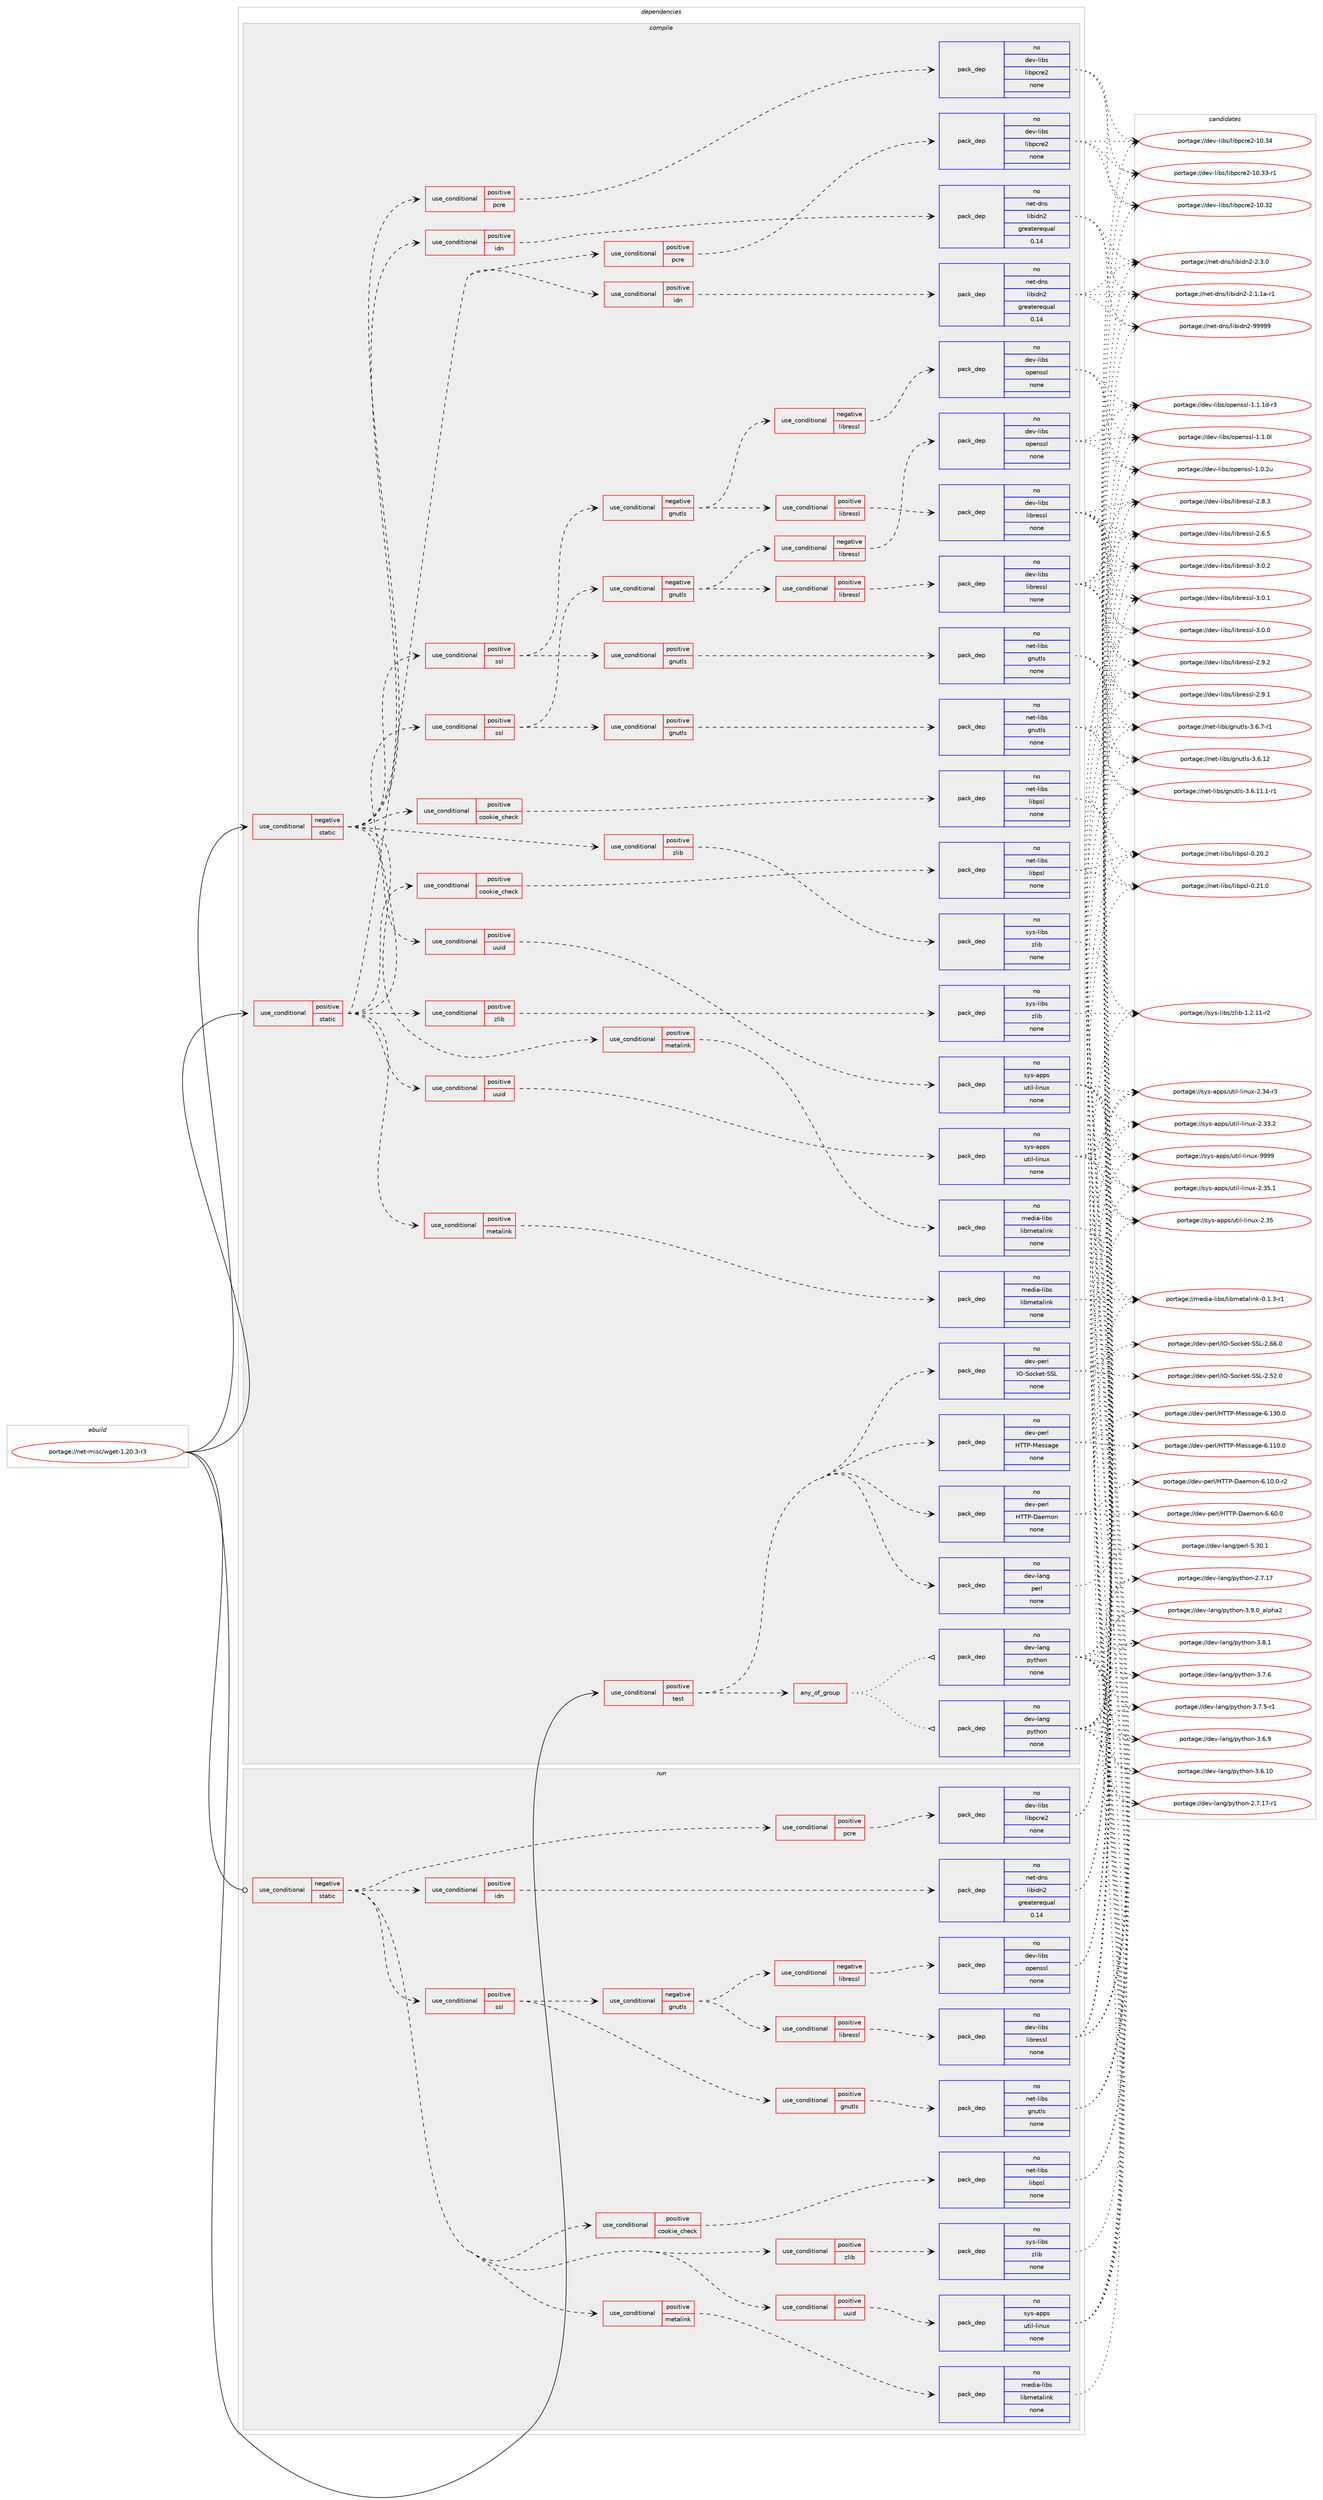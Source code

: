 digraph prolog {

# *************
# Graph options
# *************

newrank=true;
concentrate=true;
compound=true;
graph [rankdir=LR,fontname=Helvetica,fontsize=10,ranksep=1.5];#, ranksep=2.5, nodesep=0.2];
edge  [arrowhead=vee];
node  [fontname=Helvetica,fontsize=10];

# **********
# The ebuild
# **********

subgraph cluster_leftcol {
color=gray;
rank=same;
label=<<i>ebuild</i>>;
id [label="portage://net-misc/wget-1.20.3-r3", color=red, width=4, href="../net-misc/wget-1.20.3-r3.svg"];
}

# ****************
# The dependencies
# ****************

subgraph cluster_midcol {
color=gray;
label=<<i>dependencies</i>>;
subgraph cluster_compile {
fillcolor="#eeeeee";
style=filled;
label=<<i>compile</i>>;
subgraph cond21452 {
dependency107694 [label=<<TABLE BORDER="0" CELLBORDER="1" CELLSPACING="0" CELLPADDING="4"><TR><TD ROWSPAN="3" CELLPADDING="10">use_conditional</TD></TR><TR><TD>negative</TD></TR><TR><TD>static</TD></TR></TABLE>>, shape=none, color=red];
subgraph cond21453 {
dependency107695 [label=<<TABLE BORDER="0" CELLBORDER="1" CELLSPACING="0" CELLPADDING="4"><TR><TD ROWSPAN="3" CELLPADDING="10">use_conditional</TD></TR><TR><TD>positive</TD></TR><TR><TD>cookie_check</TD></TR></TABLE>>, shape=none, color=red];
subgraph pack84364 {
dependency107696 [label=<<TABLE BORDER="0" CELLBORDER="1" CELLSPACING="0" CELLPADDING="4" WIDTH="220"><TR><TD ROWSPAN="6" CELLPADDING="30">pack_dep</TD></TR><TR><TD WIDTH="110">no</TD></TR><TR><TD>net-libs</TD></TR><TR><TD>libpsl</TD></TR><TR><TD>none</TD></TR><TR><TD></TD></TR></TABLE>>, shape=none, color=blue];
}
dependency107695:e -> dependency107696:w [weight=20,style="dashed",arrowhead="vee"];
}
dependency107694:e -> dependency107695:w [weight=20,style="dashed",arrowhead="vee"];
subgraph cond21454 {
dependency107697 [label=<<TABLE BORDER="0" CELLBORDER="1" CELLSPACING="0" CELLPADDING="4"><TR><TD ROWSPAN="3" CELLPADDING="10">use_conditional</TD></TR><TR><TD>positive</TD></TR><TR><TD>idn</TD></TR></TABLE>>, shape=none, color=red];
subgraph pack84365 {
dependency107698 [label=<<TABLE BORDER="0" CELLBORDER="1" CELLSPACING="0" CELLPADDING="4" WIDTH="220"><TR><TD ROWSPAN="6" CELLPADDING="30">pack_dep</TD></TR><TR><TD WIDTH="110">no</TD></TR><TR><TD>net-dns</TD></TR><TR><TD>libidn2</TD></TR><TR><TD>greaterequal</TD></TR><TR><TD>0.14</TD></TR></TABLE>>, shape=none, color=blue];
}
dependency107697:e -> dependency107698:w [weight=20,style="dashed",arrowhead="vee"];
}
dependency107694:e -> dependency107697:w [weight=20,style="dashed",arrowhead="vee"];
subgraph cond21455 {
dependency107699 [label=<<TABLE BORDER="0" CELLBORDER="1" CELLSPACING="0" CELLPADDING="4"><TR><TD ROWSPAN="3" CELLPADDING="10">use_conditional</TD></TR><TR><TD>positive</TD></TR><TR><TD>metalink</TD></TR></TABLE>>, shape=none, color=red];
subgraph pack84366 {
dependency107700 [label=<<TABLE BORDER="0" CELLBORDER="1" CELLSPACING="0" CELLPADDING="4" WIDTH="220"><TR><TD ROWSPAN="6" CELLPADDING="30">pack_dep</TD></TR><TR><TD WIDTH="110">no</TD></TR><TR><TD>media-libs</TD></TR><TR><TD>libmetalink</TD></TR><TR><TD>none</TD></TR><TR><TD></TD></TR></TABLE>>, shape=none, color=blue];
}
dependency107699:e -> dependency107700:w [weight=20,style="dashed",arrowhead="vee"];
}
dependency107694:e -> dependency107699:w [weight=20,style="dashed",arrowhead="vee"];
subgraph cond21456 {
dependency107701 [label=<<TABLE BORDER="0" CELLBORDER="1" CELLSPACING="0" CELLPADDING="4"><TR><TD ROWSPAN="3" CELLPADDING="10">use_conditional</TD></TR><TR><TD>positive</TD></TR><TR><TD>pcre</TD></TR></TABLE>>, shape=none, color=red];
subgraph pack84367 {
dependency107702 [label=<<TABLE BORDER="0" CELLBORDER="1" CELLSPACING="0" CELLPADDING="4" WIDTH="220"><TR><TD ROWSPAN="6" CELLPADDING="30">pack_dep</TD></TR><TR><TD WIDTH="110">no</TD></TR><TR><TD>dev-libs</TD></TR><TR><TD>libpcre2</TD></TR><TR><TD>none</TD></TR><TR><TD></TD></TR></TABLE>>, shape=none, color=blue];
}
dependency107701:e -> dependency107702:w [weight=20,style="dashed",arrowhead="vee"];
}
dependency107694:e -> dependency107701:w [weight=20,style="dashed",arrowhead="vee"];
subgraph cond21457 {
dependency107703 [label=<<TABLE BORDER="0" CELLBORDER="1" CELLSPACING="0" CELLPADDING="4"><TR><TD ROWSPAN="3" CELLPADDING="10">use_conditional</TD></TR><TR><TD>positive</TD></TR><TR><TD>ssl</TD></TR></TABLE>>, shape=none, color=red];
subgraph cond21458 {
dependency107704 [label=<<TABLE BORDER="0" CELLBORDER="1" CELLSPACING="0" CELLPADDING="4"><TR><TD ROWSPAN="3" CELLPADDING="10">use_conditional</TD></TR><TR><TD>positive</TD></TR><TR><TD>gnutls</TD></TR></TABLE>>, shape=none, color=red];
subgraph pack84368 {
dependency107705 [label=<<TABLE BORDER="0" CELLBORDER="1" CELLSPACING="0" CELLPADDING="4" WIDTH="220"><TR><TD ROWSPAN="6" CELLPADDING="30">pack_dep</TD></TR><TR><TD WIDTH="110">no</TD></TR><TR><TD>net-libs</TD></TR><TR><TD>gnutls</TD></TR><TR><TD>none</TD></TR><TR><TD></TD></TR></TABLE>>, shape=none, color=blue];
}
dependency107704:e -> dependency107705:w [weight=20,style="dashed",arrowhead="vee"];
}
dependency107703:e -> dependency107704:w [weight=20,style="dashed",arrowhead="vee"];
subgraph cond21459 {
dependency107706 [label=<<TABLE BORDER="0" CELLBORDER="1" CELLSPACING="0" CELLPADDING="4"><TR><TD ROWSPAN="3" CELLPADDING="10">use_conditional</TD></TR><TR><TD>negative</TD></TR><TR><TD>gnutls</TD></TR></TABLE>>, shape=none, color=red];
subgraph cond21460 {
dependency107707 [label=<<TABLE BORDER="0" CELLBORDER="1" CELLSPACING="0" CELLPADDING="4"><TR><TD ROWSPAN="3" CELLPADDING="10">use_conditional</TD></TR><TR><TD>negative</TD></TR><TR><TD>libressl</TD></TR></TABLE>>, shape=none, color=red];
subgraph pack84369 {
dependency107708 [label=<<TABLE BORDER="0" CELLBORDER="1" CELLSPACING="0" CELLPADDING="4" WIDTH="220"><TR><TD ROWSPAN="6" CELLPADDING="30">pack_dep</TD></TR><TR><TD WIDTH="110">no</TD></TR><TR><TD>dev-libs</TD></TR><TR><TD>openssl</TD></TR><TR><TD>none</TD></TR><TR><TD></TD></TR></TABLE>>, shape=none, color=blue];
}
dependency107707:e -> dependency107708:w [weight=20,style="dashed",arrowhead="vee"];
}
dependency107706:e -> dependency107707:w [weight=20,style="dashed",arrowhead="vee"];
subgraph cond21461 {
dependency107709 [label=<<TABLE BORDER="0" CELLBORDER="1" CELLSPACING="0" CELLPADDING="4"><TR><TD ROWSPAN="3" CELLPADDING="10">use_conditional</TD></TR><TR><TD>positive</TD></TR><TR><TD>libressl</TD></TR></TABLE>>, shape=none, color=red];
subgraph pack84370 {
dependency107710 [label=<<TABLE BORDER="0" CELLBORDER="1" CELLSPACING="0" CELLPADDING="4" WIDTH="220"><TR><TD ROWSPAN="6" CELLPADDING="30">pack_dep</TD></TR><TR><TD WIDTH="110">no</TD></TR><TR><TD>dev-libs</TD></TR><TR><TD>libressl</TD></TR><TR><TD>none</TD></TR><TR><TD></TD></TR></TABLE>>, shape=none, color=blue];
}
dependency107709:e -> dependency107710:w [weight=20,style="dashed",arrowhead="vee"];
}
dependency107706:e -> dependency107709:w [weight=20,style="dashed",arrowhead="vee"];
}
dependency107703:e -> dependency107706:w [weight=20,style="dashed",arrowhead="vee"];
}
dependency107694:e -> dependency107703:w [weight=20,style="dashed",arrowhead="vee"];
subgraph cond21462 {
dependency107711 [label=<<TABLE BORDER="0" CELLBORDER="1" CELLSPACING="0" CELLPADDING="4"><TR><TD ROWSPAN="3" CELLPADDING="10">use_conditional</TD></TR><TR><TD>positive</TD></TR><TR><TD>uuid</TD></TR></TABLE>>, shape=none, color=red];
subgraph pack84371 {
dependency107712 [label=<<TABLE BORDER="0" CELLBORDER="1" CELLSPACING="0" CELLPADDING="4" WIDTH="220"><TR><TD ROWSPAN="6" CELLPADDING="30">pack_dep</TD></TR><TR><TD WIDTH="110">no</TD></TR><TR><TD>sys-apps</TD></TR><TR><TD>util-linux</TD></TR><TR><TD>none</TD></TR><TR><TD></TD></TR></TABLE>>, shape=none, color=blue];
}
dependency107711:e -> dependency107712:w [weight=20,style="dashed",arrowhead="vee"];
}
dependency107694:e -> dependency107711:w [weight=20,style="dashed",arrowhead="vee"];
subgraph cond21463 {
dependency107713 [label=<<TABLE BORDER="0" CELLBORDER="1" CELLSPACING="0" CELLPADDING="4"><TR><TD ROWSPAN="3" CELLPADDING="10">use_conditional</TD></TR><TR><TD>positive</TD></TR><TR><TD>zlib</TD></TR></TABLE>>, shape=none, color=red];
subgraph pack84372 {
dependency107714 [label=<<TABLE BORDER="0" CELLBORDER="1" CELLSPACING="0" CELLPADDING="4" WIDTH="220"><TR><TD ROWSPAN="6" CELLPADDING="30">pack_dep</TD></TR><TR><TD WIDTH="110">no</TD></TR><TR><TD>sys-libs</TD></TR><TR><TD>zlib</TD></TR><TR><TD>none</TD></TR><TR><TD></TD></TR></TABLE>>, shape=none, color=blue];
}
dependency107713:e -> dependency107714:w [weight=20,style="dashed",arrowhead="vee"];
}
dependency107694:e -> dependency107713:w [weight=20,style="dashed",arrowhead="vee"];
}
id:e -> dependency107694:w [weight=20,style="solid",arrowhead="vee"];
subgraph cond21464 {
dependency107715 [label=<<TABLE BORDER="0" CELLBORDER="1" CELLSPACING="0" CELLPADDING="4"><TR><TD ROWSPAN="3" CELLPADDING="10">use_conditional</TD></TR><TR><TD>positive</TD></TR><TR><TD>static</TD></TR></TABLE>>, shape=none, color=red];
subgraph cond21465 {
dependency107716 [label=<<TABLE BORDER="0" CELLBORDER="1" CELLSPACING="0" CELLPADDING="4"><TR><TD ROWSPAN="3" CELLPADDING="10">use_conditional</TD></TR><TR><TD>positive</TD></TR><TR><TD>cookie_check</TD></TR></TABLE>>, shape=none, color=red];
subgraph pack84373 {
dependency107717 [label=<<TABLE BORDER="0" CELLBORDER="1" CELLSPACING="0" CELLPADDING="4" WIDTH="220"><TR><TD ROWSPAN="6" CELLPADDING="30">pack_dep</TD></TR><TR><TD WIDTH="110">no</TD></TR><TR><TD>net-libs</TD></TR><TR><TD>libpsl</TD></TR><TR><TD>none</TD></TR><TR><TD></TD></TR></TABLE>>, shape=none, color=blue];
}
dependency107716:e -> dependency107717:w [weight=20,style="dashed",arrowhead="vee"];
}
dependency107715:e -> dependency107716:w [weight=20,style="dashed",arrowhead="vee"];
subgraph cond21466 {
dependency107718 [label=<<TABLE BORDER="0" CELLBORDER="1" CELLSPACING="0" CELLPADDING="4"><TR><TD ROWSPAN="3" CELLPADDING="10">use_conditional</TD></TR><TR><TD>positive</TD></TR><TR><TD>idn</TD></TR></TABLE>>, shape=none, color=red];
subgraph pack84374 {
dependency107719 [label=<<TABLE BORDER="0" CELLBORDER="1" CELLSPACING="0" CELLPADDING="4" WIDTH="220"><TR><TD ROWSPAN="6" CELLPADDING="30">pack_dep</TD></TR><TR><TD WIDTH="110">no</TD></TR><TR><TD>net-dns</TD></TR><TR><TD>libidn2</TD></TR><TR><TD>greaterequal</TD></TR><TR><TD>0.14</TD></TR></TABLE>>, shape=none, color=blue];
}
dependency107718:e -> dependency107719:w [weight=20,style="dashed",arrowhead="vee"];
}
dependency107715:e -> dependency107718:w [weight=20,style="dashed",arrowhead="vee"];
subgraph cond21467 {
dependency107720 [label=<<TABLE BORDER="0" CELLBORDER="1" CELLSPACING="0" CELLPADDING="4"><TR><TD ROWSPAN="3" CELLPADDING="10">use_conditional</TD></TR><TR><TD>positive</TD></TR><TR><TD>metalink</TD></TR></TABLE>>, shape=none, color=red];
subgraph pack84375 {
dependency107721 [label=<<TABLE BORDER="0" CELLBORDER="1" CELLSPACING="0" CELLPADDING="4" WIDTH="220"><TR><TD ROWSPAN="6" CELLPADDING="30">pack_dep</TD></TR><TR><TD WIDTH="110">no</TD></TR><TR><TD>media-libs</TD></TR><TR><TD>libmetalink</TD></TR><TR><TD>none</TD></TR><TR><TD></TD></TR></TABLE>>, shape=none, color=blue];
}
dependency107720:e -> dependency107721:w [weight=20,style="dashed",arrowhead="vee"];
}
dependency107715:e -> dependency107720:w [weight=20,style="dashed",arrowhead="vee"];
subgraph cond21468 {
dependency107722 [label=<<TABLE BORDER="0" CELLBORDER="1" CELLSPACING="0" CELLPADDING="4"><TR><TD ROWSPAN="3" CELLPADDING="10">use_conditional</TD></TR><TR><TD>positive</TD></TR><TR><TD>pcre</TD></TR></TABLE>>, shape=none, color=red];
subgraph pack84376 {
dependency107723 [label=<<TABLE BORDER="0" CELLBORDER="1" CELLSPACING="0" CELLPADDING="4" WIDTH="220"><TR><TD ROWSPAN="6" CELLPADDING="30">pack_dep</TD></TR><TR><TD WIDTH="110">no</TD></TR><TR><TD>dev-libs</TD></TR><TR><TD>libpcre2</TD></TR><TR><TD>none</TD></TR><TR><TD></TD></TR></TABLE>>, shape=none, color=blue];
}
dependency107722:e -> dependency107723:w [weight=20,style="dashed",arrowhead="vee"];
}
dependency107715:e -> dependency107722:w [weight=20,style="dashed",arrowhead="vee"];
subgraph cond21469 {
dependency107724 [label=<<TABLE BORDER="0" CELLBORDER="1" CELLSPACING="0" CELLPADDING="4"><TR><TD ROWSPAN="3" CELLPADDING="10">use_conditional</TD></TR><TR><TD>positive</TD></TR><TR><TD>ssl</TD></TR></TABLE>>, shape=none, color=red];
subgraph cond21470 {
dependency107725 [label=<<TABLE BORDER="0" CELLBORDER="1" CELLSPACING="0" CELLPADDING="4"><TR><TD ROWSPAN="3" CELLPADDING="10">use_conditional</TD></TR><TR><TD>positive</TD></TR><TR><TD>gnutls</TD></TR></TABLE>>, shape=none, color=red];
subgraph pack84377 {
dependency107726 [label=<<TABLE BORDER="0" CELLBORDER="1" CELLSPACING="0" CELLPADDING="4" WIDTH="220"><TR><TD ROWSPAN="6" CELLPADDING="30">pack_dep</TD></TR><TR><TD WIDTH="110">no</TD></TR><TR><TD>net-libs</TD></TR><TR><TD>gnutls</TD></TR><TR><TD>none</TD></TR><TR><TD></TD></TR></TABLE>>, shape=none, color=blue];
}
dependency107725:e -> dependency107726:w [weight=20,style="dashed",arrowhead="vee"];
}
dependency107724:e -> dependency107725:w [weight=20,style="dashed",arrowhead="vee"];
subgraph cond21471 {
dependency107727 [label=<<TABLE BORDER="0" CELLBORDER="1" CELLSPACING="0" CELLPADDING="4"><TR><TD ROWSPAN="3" CELLPADDING="10">use_conditional</TD></TR><TR><TD>negative</TD></TR><TR><TD>gnutls</TD></TR></TABLE>>, shape=none, color=red];
subgraph cond21472 {
dependency107728 [label=<<TABLE BORDER="0" CELLBORDER="1" CELLSPACING="0" CELLPADDING="4"><TR><TD ROWSPAN="3" CELLPADDING="10">use_conditional</TD></TR><TR><TD>negative</TD></TR><TR><TD>libressl</TD></TR></TABLE>>, shape=none, color=red];
subgraph pack84378 {
dependency107729 [label=<<TABLE BORDER="0" CELLBORDER="1" CELLSPACING="0" CELLPADDING="4" WIDTH="220"><TR><TD ROWSPAN="6" CELLPADDING="30">pack_dep</TD></TR><TR><TD WIDTH="110">no</TD></TR><TR><TD>dev-libs</TD></TR><TR><TD>openssl</TD></TR><TR><TD>none</TD></TR><TR><TD></TD></TR></TABLE>>, shape=none, color=blue];
}
dependency107728:e -> dependency107729:w [weight=20,style="dashed",arrowhead="vee"];
}
dependency107727:e -> dependency107728:w [weight=20,style="dashed",arrowhead="vee"];
subgraph cond21473 {
dependency107730 [label=<<TABLE BORDER="0" CELLBORDER="1" CELLSPACING="0" CELLPADDING="4"><TR><TD ROWSPAN="3" CELLPADDING="10">use_conditional</TD></TR><TR><TD>positive</TD></TR><TR><TD>libressl</TD></TR></TABLE>>, shape=none, color=red];
subgraph pack84379 {
dependency107731 [label=<<TABLE BORDER="0" CELLBORDER="1" CELLSPACING="0" CELLPADDING="4" WIDTH="220"><TR><TD ROWSPAN="6" CELLPADDING="30">pack_dep</TD></TR><TR><TD WIDTH="110">no</TD></TR><TR><TD>dev-libs</TD></TR><TR><TD>libressl</TD></TR><TR><TD>none</TD></TR><TR><TD></TD></TR></TABLE>>, shape=none, color=blue];
}
dependency107730:e -> dependency107731:w [weight=20,style="dashed",arrowhead="vee"];
}
dependency107727:e -> dependency107730:w [weight=20,style="dashed",arrowhead="vee"];
}
dependency107724:e -> dependency107727:w [weight=20,style="dashed",arrowhead="vee"];
}
dependency107715:e -> dependency107724:w [weight=20,style="dashed",arrowhead="vee"];
subgraph cond21474 {
dependency107732 [label=<<TABLE BORDER="0" CELLBORDER="1" CELLSPACING="0" CELLPADDING="4"><TR><TD ROWSPAN="3" CELLPADDING="10">use_conditional</TD></TR><TR><TD>positive</TD></TR><TR><TD>uuid</TD></TR></TABLE>>, shape=none, color=red];
subgraph pack84380 {
dependency107733 [label=<<TABLE BORDER="0" CELLBORDER="1" CELLSPACING="0" CELLPADDING="4" WIDTH="220"><TR><TD ROWSPAN="6" CELLPADDING="30">pack_dep</TD></TR><TR><TD WIDTH="110">no</TD></TR><TR><TD>sys-apps</TD></TR><TR><TD>util-linux</TD></TR><TR><TD>none</TD></TR><TR><TD></TD></TR></TABLE>>, shape=none, color=blue];
}
dependency107732:e -> dependency107733:w [weight=20,style="dashed",arrowhead="vee"];
}
dependency107715:e -> dependency107732:w [weight=20,style="dashed",arrowhead="vee"];
subgraph cond21475 {
dependency107734 [label=<<TABLE BORDER="0" CELLBORDER="1" CELLSPACING="0" CELLPADDING="4"><TR><TD ROWSPAN="3" CELLPADDING="10">use_conditional</TD></TR><TR><TD>positive</TD></TR><TR><TD>zlib</TD></TR></TABLE>>, shape=none, color=red];
subgraph pack84381 {
dependency107735 [label=<<TABLE BORDER="0" CELLBORDER="1" CELLSPACING="0" CELLPADDING="4" WIDTH="220"><TR><TD ROWSPAN="6" CELLPADDING="30">pack_dep</TD></TR><TR><TD WIDTH="110">no</TD></TR><TR><TD>sys-libs</TD></TR><TR><TD>zlib</TD></TR><TR><TD>none</TD></TR><TR><TD></TD></TR></TABLE>>, shape=none, color=blue];
}
dependency107734:e -> dependency107735:w [weight=20,style="dashed",arrowhead="vee"];
}
dependency107715:e -> dependency107734:w [weight=20,style="dashed",arrowhead="vee"];
}
id:e -> dependency107715:w [weight=20,style="solid",arrowhead="vee"];
subgraph cond21476 {
dependency107736 [label=<<TABLE BORDER="0" CELLBORDER="1" CELLSPACING="0" CELLPADDING="4"><TR><TD ROWSPAN="3" CELLPADDING="10">use_conditional</TD></TR><TR><TD>positive</TD></TR><TR><TD>test</TD></TR></TABLE>>, shape=none, color=red];
subgraph any1790 {
dependency107737 [label=<<TABLE BORDER="0" CELLBORDER="1" CELLSPACING="0" CELLPADDING="4"><TR><TD CELLPADDING="10">any_of_group</TD></TR></TABLE>>, shape=none, color=red];subgraph pack84382 {
dependency107738 [label=<<TABLE BORDER="0" CELLBORDER="1" CELLSPACING="0" CELLPADDING="4" WIDTH="220"><TR><TD ROWSPAN="6" CELLPADDING="30">pack_dep</TD></TR><TR><TD WIDTH="110">no</TD></TR><TR><TD>dev-lang</TD></TR><TR><TD>python</TD></TR><TR><TD>none</TD></TR><TR><TD></TD></TR></TABLE>>, shape=none, color=blue];
}
dependency107737:e -> dependency107738:w [weight=20,style="dotted",arrowhead="oinv"];
subgraph pack84383 {
dependency107739 [label=<<TABLE BORDER="0" CELLBORDER="1" CELLSPACING="0" CELLPADDING="4" WIDTH="220"><TR><TD ROWSPAN="6" CELLPADDING="30">pack_dep</TD></TR><TR><TD WIDTH="110">no</TD></TR><TR><TD>dev-lang</TD></TR><TR><TD>python</TD></TR><TR><TD>none</TD></TR><TR><TD></TD></TR></TABLE>>, shape=none, color=blue];
}
dependency107737:e -> dependency107739:w [weight=20,style="dotted",arrowhead="oinv"];
}
dependency107736:e -> dependency107737:w [weight=20,style="dashed",arrowhead="vee"];
subgraph pack84384 {
dependency107740 [label=<<TABLE BORDER="0" CELLBORDER="1" CELLSPACING="0" CELLPADDING="4" WIDTH="220"><TR><TD ROWSPAN="6" CELLPADDING="30">pack_dep</TD></TR><TR><TD WIDTH="110">no</TD></TR><TR><TD>dev-lang</TD></TR><TR><TD>perl</TD></TR><TR><TD>none</TD></TR><TR><TD></TD></TR></TABLE>>, shape=none, color=blue];
}
dependency107736:e -> dependency107740:w [weight=20,style="dashed",arrowhead="vee"];
subgraph pack84385 {
dependency107741 [label=<<TABLE BORDER="0" CELLBORDER="1" CELLSPACING="0" CELLPADDING="4" WIDTH="220"><TR><TD ROWSPAN="6" CELLPADDING="30">pack_dep</TD></TR><TR><TD WIDTH="110">no</TD></TR><TR><TD>dev-perl</TD></TR><TR><TD>HTTP-Daemon</TD></TR><TR><TD>none</TD></TR><TR><TD></TD></TR></TABLE>>, shape=none, color=blue];
}
dependency107736:e -> dependency107741:w [weight=20,style="dashed",arrowhead="vee"];
subgraph pack84386 {
dependency107742 [label=<<TABLE BORDER="0" CELLBORDER="1" CELLSPACING="0" CELLPADDING="4" WIDTH="220"><TR><TD ROWSPAN="6" CELLPADDING="30">pack_dep</TD></TR><TR><TD WIDTH="110">no</TD></TR><TR><TD>dev-perl</TD></TR><TR><TD>HTTP-Message</TD></TR><TR><TD>none</TD></TR><TR><TD></TD></TR></TABLE>>, shape=none, color=blue];
}
dependency107736:e -> dependency107742:w [weight=20,style="dashed",arrowhead="vee"];
subgraph pack84387 {
dependency107743 [label=<<TABLE BORDER="0" CELLBORDER="1" CELLSPACING="0" CELLPADDING="4" WIDTH="220"><TR><TD ROWSPAN="6" CELLPADDING="30">pack_dep</TD></TR><TR><TD WIDTH="110">no</TD></TR><TR><TD>dev-perl</TD></TR><TR><TD>IO-Socket-SSL</TD></TR><TR><TD>none</TD></TR><TR><TD></TD></TR></TABLE>>, shape=none, color=blue];
}
dependency107736:e -> dependency107743:w [weight=20,style="dashed",arrowhead="vee"];
}
id:e -> dependency107736:w [weight=20,style="solid",arrowhead="vee"];
}
subgraph cluster_compileandrun {
fillcolor="#eeeeee";
style=filled;
label=<<i>compile and run</i>>;
}
subgraph cluster_run {
fillcolor="#eeeeee";
style=filled;
label=<<i>run</i>>;
subgraph cond21477 {
dependency107744 [label=<<TABLE BORDER="0" CELLBORDER="1" CELLSPACING="0" CELLPADDING="4"><TR><TD ROWSPAN="3" CELLPADDING="10">use_conditional</TD></TR><TR><TD>negative</TD></TR><TR><TD>static</TD></TR></TABLE>>, shape=none, color=red];
subgraph cond21478 {
dependency107745 [label=<<TABLE BORDER="0" CELLBORDER="1" CELLSPACING="0" CELLPADDING="4"><TR><TD ROWSPAN="3" CELLPADDING="10">use_conditional</TD></TR><TR><TD>positive</TD></TR><TR><TD>cookie_check</TD></TR></TABLE>>, shape=none, color=red];
subgraph pack84388 {
dependency107746 [label=<<TABLE BORDER="0" CELLBORDER="1" CELLSPACING="0" CELLPADDING="4" WIDTH="220"><TR><TD ROWSPAN="6" CELLPADDING="30">pack_dep</TD></TR><TR><TD WIDTH="110">no</TD></TR><TR><TD>net-libs</TD></TR><TR><TD>libpsl</TD></TR><TR><TD>none</TD></TR><TR><TD></TD></TR></TABLE>>, shape=none, color=blue];
}
dependency107745:e -> dependency107746:w [weight=20,style="dashed",arrowhead="vee"];
}
dependency107744:e -> dependency107745:w [weight=20,style="dashed",arrowhead="vee"];
subgraph cond21479 {
dependency107747 [label=<<TABLE BORDER="0" CELLBORDER="1" CELLSPACING="0" CELLPADDING="4"><TR><TD ROWSPAN="3" CELLPADDING="10">use_conditional</TD></TR><TR><TD>positive</TD></TR><TR><TD>idn</TD></TR></TABLE>>, shape=none, color=red];
subgraph pack84389 {
dependency107748 [label=<<TABLE BORDER="0" CELLBORDER="1" CELLSPACING="0" CELLPADDING="4" WIDTH="220"><TR><TD ROWSPAN="6" CELLPADDING="30">pack_dep</TD></TR><TR><TD WIDTH="110">no</TD></TR><TR><TD>net-dns</TD></TR><TR><TD>libidn2</TD></TR><TR><TD>greaterequal</TD></TR><TR><TD>0.14</TD></TR></TABLE>>, shape=none, color=blue];
}
dependency107747:e -> dependency107748:w [weight=20,style="dashed",arrowhead="vee"];
}
dependency107744:e -> dependency107747:w [weight=20,style="dashed",arrowhead="vee"];
subgraph cond21480 {
dependency107749 [label=<<TABLE BORDER="0" CELLBORDER="1" CELLSPACING="0" CELLPADDING="4"><TR><TD ROWSPAN="3" CELLPADDING="10">use_conditional</TD></TR><TR><TD>positive</TD></TR><TR><TD>metalink</TD></TR></TABLE>>, shape=none, color=red];
subgraph pack84390 {
dependency107750 [label=<<TABLE BORDER="0" CELLBORDER="1" CELLSPACING="0" CELLPADDING="4" WIDTH="220"><TR><TD ROWSPAN="6" CELLPADDING="30">pack_dep</TD></TR><TR><TD WIDTH="110">no</TD></TR><TR><TD>media-libs</TD></TR><TR><TD>libmetalink</TD></TR><TR><TD>none</TD></TR><TR><TD></TD></TR></TABLE>>, shape=none, color=blue];
}
dependency107749:e -> dependency107750:w [weight=20,style="dashed",arrowhead="vee"];
}
dependency107744:e -> dependency107749:w [weight=20,style="dashed",arrowhead="vee"];
subgraph cond21481 {
dependency107751 [label=<<TABLE BORDER="0" CELLBORDER="1" CELLSPACING="0" CELLPADDING="4"><TR><TD ROWSPAN="3" CELLPADDING="10">use_conditional</TD></TR><TR><TD>positive</TD></TR><TR><TD>pcre</TD></TR></TABLE>>, shape=none, color=red];
subgraph pack84391 {
dependency107752 [label=<<TABLE BORDER="0" CELLBORDER="1" CELLSPACING="0" CELLPADDING="4" WIDTH="220"><TR><TD ROWSPAN="6" CELLPADDING="30">pack_dep</TD></TR><TR><TD WIDTH="110">no</TD></TR><TR><TD>dev-libs</TD></TR><TR><TD>libpcre2</TD></TR><TR><TD>none</TD></TR><TR><TD></TD></TR></TABLE>>, shape=none, color=blue];
}
dependency107751:e -> dependency107752:w [weight=20,style="dashed",arrowhead="vee"];
}
dependency107744:e -> dependency107751:w [weight=20,style="dashed",arrowhead="vee"];
subgraph cond21482 {
dependency107753 [label=<<TABLE BORDER="0" CELLBORDER="1" CELLSPACING="0" CELLPADDING="4"><TR><TD ROWSPAN="3" CELLPADDING="10">use_conditional</TD></TR><TR><TD>positive</TD></TR><TR><TD>ssl</TD></TR></TABLE>>, shape=none, color=red];
subgraph cond21483 {
dependency107754 [label=<<TABLE BORDER="0" CELLBORDER="1" CELLSPACING="0" CELLPADDING="4"><TR><TD ROWSPAN="3" CELLPADDING="10">use_conditional</TD></TR><TR><TD>positive</TD></TR><TR><TD>gnutls</TD></TR></TABLE>>, shape=none, color=red];
subgraph pack84392 {
dependency107755 [label=<<TABLE BORDER="0" CELLBORDER="1" CELLSPACING="0" CELLPADDING="4" WIDTH="220"><TR><TD ROWSPAN="6" CELLPADDING="30">pack_dep</TD></TR><TR><TD WIDTH="110">no</TD></TR><TR><TD>net-libs</TD></TR><TR><TD>gnutls</TD></TR><TR><TD>none</TD></TR><TR><TD></TD></TR></TABLE>>, shape=none, color=blue];
}
dependency107754:e -> dependency107755:w [weight=20,style="dashed",arrowhead="vee"];
}
dependency107753:e -> dependency107754:w [weight=20,style="dashed",arrowhead="vee"];
subgraph cond21484 {
dependency107756 [label=<<TABLE BORDER="0" CELLBORDER="1" CELLSPACING="0" CELLPADDING="4"><TR><TD ROWSPAN="3" CELLPADDING="10">use_conditional</TD></TR><TR><TD>negative</TD></TR><TR><TD>gnutls</TD></TR></TABLE>>, shape=none, color=red];
subgraph cond21485 {
dependency107757 [label=<<TABLE BORDER="0" CELLBORDER="1" CELLSPACING="0" CELLPADDING="4"><TR><TD ROWSPAN="3" CELLPADDING="10">use_conditional</TD></TR><TR><TD>negative</TD></TR><TR><TD>libressl</TD></TR></TABLE>>, shape=none, color=red];
subgraph pack84393 {
dependency107758 [label=<<TABLE BORDER="0" CELLBORDER="1" CELLSPACING="0" CELLPADDING="4" WIDTH="220"><TR><TD ROWSPAN="6" CELLPADDING="30">pack_dep</TD></TR><TR><TD WIDTH="110">no</TD></TR><TR><TD>dev-libs</TD></TR><TR><TD>openssl</TD></TR><TR><TD>none</TD></TR><TR><TD></TD></TR></TABLE>>, shape=none, color=blue];
}
dependency107757:e -> dependency107758:w [weight=20,style="dashed",arrowhead="vee"];
}
dependency107756:e -> dependency107757:w [weight=20,style="dashed",arrowhead="vee"];
subgraph cond21486 {
dependency107759 [label=<<TABLE BORDER="0" CELLBORDER="1" CELLSPACING="0" CELLPADDING="4"><TR><TD ROWSPAN="3" CELLPADDING="10">use_conditional</TD></TR><TR><TD>positive</TD></TR><TR><TD>libressl</TD></TR></TABLE>>, shape=none, color=red];
subgraph pack84394 {
dependency107760 [label=<<TABLE BORDER="0" CELLBORDER="1" CELLSPACING="0" CELLPADDING="4" WIDTH="220"><TR><TD ROWSPAN="6" CELLPADDING="30">pack_dep</TD></TR><TR><TD WIDTH="110">no</TD></TR><TR><TD>dev-libs</TD></TR><TR><TD>libressl</TD></TR><TR><TD>none</TD></TR><TR><TD></TD></TR></TABLE>>, shape=none, color=blue];
}
dependency107759:e -> dependency107760:w [weight=20,style="dashed",arrowhead="vee"];
}
dependency107756:e -> dependency107759:w [weight=20,style="dashed",arrowhead="vee"];
}
dependency107753:e -> dependency107756:w [weight=20,style="dashed",arrowhead="vee"];
}
dependency107744:e -> dependency107753:w [weight=20,style="dashed",arrowhead="vee"];
subgraph cond21487 {
dependency107761 [label=<<TABLE BORDER="0" CELLBORDER="1" CELLSPACING="0" CELLPADDING="4"><TR><TD ROWSPAN="3" CELLPADDING="10">use_conditional</TD></TR><TR><TD>positive</TD></TR><TR><TD>uuid</TD></TR></TABLE>>, shape=none, color=red];
subgraph pack84395 {
dependency107762 [label=<<TABLE BORDER="0" CELLBORDER="1" CELLSPACING="0" CELLPADDING="4" WIDTH="220"><TR><TD ROWSPAN="6" CELLPADDING="30">pack_dep</TD></TR><TR><TD WIDTH="110">no</TD></TR><TR><TD>sys-apps</TD></TR><TR><TD>util-linux</TD></TR><TR><TD>none</TD></TR><TR><TD></TD></TR></TABLE>>, shape=none, color=blue];
}
dependency107761:e -> dependency107762:w [weight=20,style="dashed",arrowhead="vee"];
}
dependency107744:e -> dependency107761:w [weight=20,style="dashed",arrowhead="vee"];
subgraph cond21488 {
dependency107763 [label=<<TABLE BORDER="0" CELLBORDER="1" CELLSPACING="0" CELLPADDING="4"><TR><TD ROWSPAN="3" CELLPADDING="10">use_conditional</TD></TR><TR><TD>positive</TD></TR><TR><TD>zlib</TD></TR></TABLE>>, shape=none, color=red];
subgraph pack84396 {
dependency107764 [label=<<TABLE BORDER="0" CELLBORDER="1" CELLSPACING="0" CELLPADDING="4" WIDTH="220"><TR><TD ROWSPAN="6" CELLPADDING="30">pack_dep</TD></TR><TR><TD WIDTH="110">no</TD></TR><TR><TD>sys-libs</TD></TR><TR><TD>zlib</TD></TR><TR><TD>none</TD></TR><TR><TD></TD></TR></TABLE>>, shape=none, color=blue];
}
dependency107763:e -> dependency107764:w [weight=20,style="dashed",arrowhead="vee"];
}
dependency107744:e -> dependency107763:w [weight=20,style="dashed",arrowhead="vee"];
}
id:e -> dependency107744:w [weight=20,style="solid",arrowhead="odot"];
}
}

# **************
# The candidates
# **************

subgraph cluster_choices {
rank=same;
color=gray;
label=<<i>candidates</i>>;

subgraph choice84364 {
color=black;
nodesep=1;
choice1101011164510810598115471081059811211510845484650494648 [label="portage://net-libs/libpsl-0.21.0", color=red, width=4,href="../net-libs/libpsl-0.21.0.svg"];
choice1101011164510810598115471081059811211510845484650484650 [label="portage://net-libs/libpsl-0.20.2", color=red, width=4,href="../net-libs/libpsl-0.20.2.svg"];
dependency107696:e -> choice1101011164510810598115471081059811211510845484650494648:w [style=dotted,weight="100"];
dependency107696:e -> choice1101011164510810598115471081059811211510845484650484650:w [style=dotted,weight="100"];
}
subgraph choice84365 {
color=black;
nodesep=1;
choice11010111645100110115471081059810510011050455757575757 [label="portage://net-dns/libidn2-99999", color=red, width=4,href="../net-dns/libidn2-99999.svg"];
choice11010111645100110115471081059810510011050455046514648 [label="portage://net-dns/libidn2-2.3.0", color=red, width=4,href="../net-dns/libidn2-2.3.0.svg"];
choice11010111645100110115471081059810510011050455046494649974511449 [label="portage://net-dns/libidn2-2.1.1a-r1", color=red, width=4,href="../net-dns/libidn2-2.1.1a-r1.svg"];
dependency107698:e -> choice11010111645100110115471081059810510011050455757575757:w [style=dotted,weight="100"];
dependency107698:e -> choice11010111645100110115471081059810510011050455046514648:w [style=dotted,weight="100"];
dependency107698:e -> choice11010111645100110115471081059810510011050455046494649974511449:w [style=dotted,weight="100"];
}
subgraph choice84366 {
color=black;
nodesep=1;
choice1091011001059745108105981154710810598109101116971081051101074548464946514511449 [label="portage://media-libs/libmetalink-0.1.3-r1", color=red, width=4,href="../media-libs/libmetalink-0.1.3-r1.svg"];
dependency107700:e -> choice1091011001059745108105981154710810598109101116971081051101074548464946514511449:w [style=dotted,weight="100"];
}
subgraph choice84367 {
color=black;
nodesep=1;
choice100101118451081059811547108105981129911410150454948465152 [label="portage://dev-libs/libpcre2-10.34", color=red, width=4,href="../dev-libs/libpcre2-10.34.svg"];
choice1001011184510810598115471081059811299114101504549484651514511449 [label="portage://dev-libs/libpcre2-10.33-r1", color=red, width=4,href="../dev-libs/libpcre2-10.33-r1.svg"];
choice100101118451081059811547108105981129911410150454948465150 [label="portage://dev-libs/libpcre2-10.32", color=red, width=4,href="../dev-libs/libpcre2-10.32.svg"];
dependency107702:e -> choice100101118451081059811547108105981129911410150454948465152:w [style=dotted,weight="100"];
dependency107702:e -> choice1001011184510810598115471081059811299114101504549484651514511449:w [style=dotted,weight="100"];
dependency107702:e -> choice100101118451081059811547108105981129911410150454948465150:w [style=dotted,weight="100"];
}
subgraph choice84368 {
color=black;
nodesep=1;
choice1101011164510810598115471031101171161081154551465446554511449 [label="portage://net-libs/gnutls-3.6.7-r1", color=red, width=4,href="../net-libs/gnutls-3.6.7-r1.svg"];
choice11010111645108105981154710311011711610811545514654464950 [label="portage://net-libs/gnutls-3.6.12", color=red, width=4,href="../net-libs/gnutls-3.6.12.svg"];
choice1101011164510810598115471031101171161081154551465446494946494511449 [label="portage://net-libs/gnutls-3.6.11.1-r1", color=red, width=4,href="../net-libs/gnutls-3.6.11.1-r1.svg"];
dependency107705:e -> choice1101011164510810598115471031101171161081154551465446554511449:w [style=dotted,weight="100"];
dependency107705:e -> choice11010111645108105981154710311011711610811545514654464950:w [style=dotted,weight="100"];
dependency107705:e -> choice1101011164510810598115471031101171161081154551465446494946494511449:w [style=dotted,weight="100"];
}
subgraph choice84369 {
color=black;
nodesep=1;
choice1001011184510810598115471111121011101151151084549464946491004511451 [label="portage://dev-libs/openssl-1.1.1d-r3", color=red, width=4,href="../dev-libs/openssl-1.1.1d-r3.svg"];
choice100101118451081059811547111112101110115115108454946494648108 [label="portage://dev-libs/openssl-1.1.0l", color=red, width=4,href="../dev-libs/openssl-1.1.0l.svg"];
choice100101118451081059811547111112101110115115108454946484650117 [label="portage://dev-libs/openssl-1.0.2u", color=red, width=4,href="../dev-libs/openssl-1.0.2u.svg"];
dependency107708:e -> choice1001011184510810598115471111121011101151151084549464946491004511451:w [style=dotted,weight="100"];
dependency107708:e -> choice100101118451081059811547111112101110115115108454946494648108:w [style=dotted,weight="100"];
dependency107708:e -> choice100101118451081059811547111112101110115115108454946484650117:w [style=dotted,weight="100"];
}
subgraph choice84370 {
color=black;
nodesep=1;
choice10010111845108105981154710810598114101115115108455146484650 [label="portage://dev-libs/libressl-3.0.2", color=red, width=4,href="../dev-libs/libressl-3.0.2.svg"];
choice10010111845108105981154710810598114101115115108455146484649 [label="portage://dev-libs/libressl-3.0.1", color=red, width=4,href="../dev-libs/libressl-3.0.1.svg"];
choice10010111845108105981154710810598114101115115108455146484648 [label="portage://dev-libs/libressl-3.0.0", color=red, width=4,href="../dev-libs/libressl-3.0.0.svg"];
choice10010111845108105981154710810598114101115115108455046574650 [label="portage://dev-libs/libressl-2.9.2", color=red, width=4,href="../dev-libs/libressl-2.9.2.svg"];
choice10010111845108105981154710810598114101115115108455046574649 [label="portage://dev-libs/libressl-2.9.1", color=red, width=4,href="../dev-libs/libressl-2.9.1.svg"];
choice10010111845108105981154710810598114101115115108455046564651 [label="portage://dev-libs/libressl-2.8.3", color=red, width=4,href="../dev-libs/libressl-2.8.3.svg"];
choice10010111845108105981154710810598114101115115108455046544653 [label="portage://dev-libs/libressl-2.6.5", color=red, width=4,href="../dev-libs/libressl-2.6.5.svg"];
dependency107710:e -> choice10010111845108105981154710810598114101115115108455146484650:w [style=dotted,weight="100"];
dependency107710:e -> choice10010111845108105981154710810598114101115115108455146484649:w [style=dotted,weight="100"];
dependency107710:e -> choice10010111845108105981154710810598114101115115108455146484648:w [style=dotted,weight="100"];
dependency107710:e -> choice10010111845108105981154710810598114101115115108455046574650:w [style=dotted,weight="100"];
dependency107710:e -> choice10010111845108105981154710810598114101115115108455046574649:w [style=dotted,weight="100"];
dependency107710:e -> choice10010111845108105981154710810598114101115115108455046564651:w [style=dotted,weight="100"];
dependency107710:e -> choice10010111845108105981154710810598114101115115108455046544653:w [style=dotted,weight="100"];
}
subgraph choice84371 {
color=black;
nodesep=1;
choice115121115459711211211547117116105108451081051101171204557575757 [label="portage://sys-apps/util-linux-9999", color=red, width=4,href="../sys-apps/util-linux-9999.svg"];
choice1151211154597112112115471171161051084510810511011712045504651534649 [label="portage://sys-apps/util-linux-2.35.1", color=red, width=4,href="../sys-apps/util-linux-2.35.1.svg"];
choice115121115459711211211547117116105108451081051101171204550465153 [label="portage://sys-apps/util-linux-2.35", color=red, width=4,href="../sys-apps/util-linux-2.35.svg"];
choice1151211154597112112115471171161051084510810511011712045504651524511451 [label="portage://sys-apps/util-linux-2.34-r3", color=red, width=4,href="../sys-apps/util-linux-2.34-r3.svg"];
choice1151211154597112112115471171161051084510810511011712045504651514650 [label="portage://sys-apps/util-linux-2.33.2", color=red, width=4,href="../sys-apps/util-linux-2.33.2.svg"];
dependency107712:e -> choice115121115459711211211547117116105108451081051101171204557575757:w [style=dotted,weight="100"];
dependency107712:e -> choice1151211154597112112115471171161051084510810511011712045504651534649:w [style=dotted,weight="100"];
dependency107712:e -> choice115121115459711211211547117116105108451081051101171204550465153:w [style=dotted,weight="100"];
dependency107712:e -> choice1151211154597112112115471171161051084510810511011712045504651524511451:w [style=dotted,weight="100"];
dependency107712:e -> choice1151211154597112112115471171161051084510810511011712045504651514650:w [style=dotted,weight="100"];
}
subgraph choice84372 {
color=black;
nodesep=1;
choice11512111545108105981154712210810598454946504649494511450 [label="portage://sys-libs/zlib-1.2.11-r2", color=red, width=4,href="../sys-libs/zlib-1.2.11-r2.svg"];
dependency107714:e -> choice11512111545108105981154712210810598454946504649494511450:w [style=dotted,weight="100"];
}
subgraph choice84373 {
color=black;
nodesep=1;
choice1101011164510810598115471081059811211510845484650494648 [label="portage://net-libs/libpsl-0.21.0", color=red, width=4,href="../net-libs/libpsl-0.21.0.svg"];
choice1101011164510810598115471081059811211510845484650484650 [label="portage://net-libs/libpsl-0.20.2", color=red, width=4,href="../net-libs/libpsl-0.20.2.svg"];
dependency107717:e -> choice1101011164510810598115471081059811211510845484650494648:w [style=dotted,weight="100"];
dependency107717:e -> choice1101011164510810598115471081059811211510845484650484650:w [style=dotted,weight="100"];
}
subgraph choice84374 {
color=black;
nodesep=1;
choice11010111645100110115471081059810510011050455757575757 [label="portage://net-dns/libidn2-99999", color=red, width=4,href="../net-dns/libidn2-99999.svg"];
choice11010111645100110115471081059810510011050455046514648 [label="portage://net-dns/libidn2-2.3.0", color=red, width=4,href="../net-dns/libidn2-2.3.0.svg"];
choice11010111645100110115471081059810510011050455046494649974511449 [label="portage://net-dns/libidn2-2.1.1a-r1", color=red, width=4,href="../net-dns/libidn2-2.1.1a-r1.svg"];
dependency107719:e -> choice11010111645100110115471081059810510011050455757575757:w [style=dotted,weight="100"];
dependency107719:e -> choice11010111645100110115471081059810510011050455046514648:w [style=dotted,weight="100"];
dependency107719:e -> choice11010111645100110115471081059810510011050455046494649974511449:w [style=dotted,weight="100"];
}
subgraph choice84375 {
color=black;
nodesep=1;
choice1091011001059745108105981154710810598109101116971081051101074548464946514511449 [label="portage://media-libs/libmetalink-0.1.3-r1", color=red, width=4,href="../media-libs/libmetalink-0.1.3-r1.svg"];
dependency107721:e -> choice1091011001059745108105981154710810598109101116971081051101074548464946514511449:w [style=dotted,weight="100"];
}
subgraph choice84376 {
color=black;
nodesep=1;
choice100101118451081059811547108105981129911410150454948465152 [label="portage://dev-libs/libpcre2-10.34", color=red, width=4,href="../dev-libs/libpcre2-10.34.svg"];
choice1001011184510810598115471081059811299114101504549484651514511449 [label="portage://dev-libs/libpcre2-10.33-r1", color=red, width=4,href="../dev-libs/libpcre2-10.33-r1.svg"];
choice100101118451081059811547108105981129911410150454948465150 [label="portage://dev-libs/libpcre2-10.32", color=red, width=4,href="../dev-libs/libpcre2-10.32.svg"];
dependency107723:e -> choice100101118451081059811547108105981129911410150454948465152:w [style=dotted,weight="100"];
dependency107723:e -> choice1001011184510810598115471081059811299114101504549484651514511449:w [style=dotted,weight="100"];
dependency107723:e -> choice100101118451081059811547108105981129911410150454948465150:w [style=dotted,weight="100"];
}
subgraph choice84377 {
color=black;
nodesep=1;
choice1101011164510810598115471031101171161081154551465446554511449 [label="portage://net-libs/gnutls-3.6.7-r1", color=red, width=4,href="../net-libs/gnutls-3.6.7-r1.svg"];
choice11010111645108105981154710311011711610811545514654464950 [label="portage://net-libs/gnutls-3.6.12", color=red, width=4,href="../net-libs/gnutls-3.6.12.svg"];
choice1101011164510810598115471031101171161081154551465446494946494511449 [label="portage://net-libs/gnutls-3.6.11.1-r1", color=red, width=4,href="../net-libs/gnutls-3.6.11.1-r1.svg"];
dependency107726:e -> choice1101011164510810598115471031101171161081154551465446554511449:w [style=dotted,weight="100"];
dependency107726:e -> choice11010111645108105981154710311011711610811545514654464950:w [style=dotted,weight="100"];
dependency107726:e -> choice1101011164510810598115471031101171161081154551465446494946494511449:w [style=dotted,weight="100"];
}
subgraph choice84378 {
color=black;
nodesep=1;
choice1001011184510810598115471111121011101151151084549464946491004511451 [label="portage://dev-libs/openssl-1.1.1d-r3", color=red, width=4,href="../dev-libs/openssl-1.1.1d-r3.svg"];
choice100101118451081059811547111112101110115115108454946494648108 [label="portage://dev-libs/openssl-1.1.0l", color=red, width=4,href="../dev-libs/openssl-1.1.0l.svg"];
choice100101118451081059811547111112101110115115108454946484650117 [label="portage://dev-libs/openssl-1.0.2u", color=red, width=4,href="../dev-libs/openssl-1.0.2u.svg"];
dependency107729:e -> choice1001011184510810598115471111121011101151151084549464946491004511451:w [style=dotted,weight="100"];
dependency107729:e -> choice100101118451081059811547111112101110115115108454946494648108:w [style=dotted,weight="100"];
dependency107729:e -> choice100101118451081059811547111112101110115115108454946484650117:w [style=dotted,weight="100"];
}
subgraph choice84379 {
color=black;
nodesep=1;
choice10010111845108105981154710810598114101115115108455146484650 [label="portage://dev-libs/libressl-3.0.2", color=red, width=4,href="../dev-libs/libressl-3.0.2.svg"];
choice10010111845108105981154710810598114101115115108455146484649 [label="portage://dev-libs/libressl-3.0.1", color=red, width=4,href="../dev-libs/libressl-3.0.1.svg"];
choice10010111845108105981154710810598114101115115108455146484648 [label="portage://dev-libs/libressl-3.0.0", color=red, width=4,href="../dev-libs/libressl-3.0.0.svg"];
choice10010111845108105981154710810598114101115115108455046574650 [label="portage://dev-libs/libressl-2.9.2", color=red, width=4,href="../dev-libs/libressl-2.9.2.svg"];
choice10010111845108105981154710810598114101115115108455046574649 [label="portage://dev-libs/libressl-2.9.1", color=red, width=4,href="../dev-libs/libressl-2.9.1.svg"];
choice10010111845108105981154710810598114101115115108455046564651 [label="portage://dev-libs/libressl-2.8.3", color=red, width=4,href="../dev-libs/libressl-2.8.3.svg"];
choice10010111845108105981154710810598114101115115108455046544653 [label="portage://dev-libs/libressl-2.6.5", color=red, width=4,href="../dev-libs/libressl-2.6.5.svg"];
dependency107731:e -> choice10010111845108105981154710810598114101115115108455146484650:w [style=dotted,weight="100"];
dependency107731:e -> choice10010111845108105981154710810598114101115115108455146484649:w [style=dotted,weight="100"];
dependency107731:e -> choice10010111845108105981154710810598114101115115108455146484648:w [style=dotted,weight="100"];
dependency107731:e -> choice10010111845108105981154710810598114101115115108455046574650:w [style=dotted,weight="100"];
dependency107731:e -> choice10010111845108105981154710810598114101115115108455046574649:w [style=dotted,weight="100"];
dependency107731:e -> choice10010111845108105981154710810598114101115115108455046564651:w [style=dotted,weight="100"];
dependency107731:e -> choice10010111845108105981154710810598114101115115108455046544653:w [style=dotted,weight="100"];
}
subgraph choice84380 {
color=black;
nodesep=1;
choice115121115459711211211547117116105108451081051101171204557575757 [label="portage://sys-apps/util-linux-9999", color=red, width=4,href="../sys-apps/util-linux-9999.svg"];
choice1151211154597112112115471171161051084510810511011712045504651534649 [label="portage://sys-apps/util-linux-2.35.1", color=red, width=4,href="../sys-apps/util-linux-2.35.1.svg"];
choice115121115459711211211547117116105108451081051101171204550465153 [label="portage://sys-apps/util-linux-2.35", color=red, width=4,href="../sys-apps/util-linux-2.35.svg"];
choice1151211154597112112115471171161051084510810511011712045504651524511451 [label="portage://sys-apps/util-linux-2.34-r3", color=red, width=4,href="../sys-apps/util-linux-2.34-r3.svg"];
choice1151211154597112112115471171161051084510810511011712045504651514650 [label="portage://sys-apps/util-linux-2.33.2", color=red, width=4,href="../sys-apps/util-linux-2.33.2.svg"];
dependency107733:e -> choice115121115459711211211547117116105108451081051101171204557575757:w [style=dotted,weight="100"];
dependency107733:e -> choice1151211154597112112115471171161051084510810511011712045504651534649:w [style=dotted,weight="100"];
dependency107733:e -> choice115121115459711211211547117116105108451081051101171204550465153:w [style=dotted,weight="100"];
dependency107733:e -> choice1151211154597112112115471171161051084510810511011712045504651524511451:w [style=dotted,weight="100"];
dependency107733:e -> choice1151211154597112112115471171161051084510810511011712045504651514650:w [style=dotted,weight="100"];
}
subgraph choice84381 {
color=black;
nodesep=1;
choice11512111545108105981154712210810598454946504649494511450 [label="portage://sys-libs/zlib-1.2.11-r2", color=red, width=4,href="../sys-libs/zlib-1.2.11-r2.svg"];
dependency107735:e -> choice11512111545108105981154712210810598454946504649494511450:w [style=dotted,weight="100"];
}
subgraph choice84382 {
color=black;
nodesep=1;
choice10010111845108971101034711212111610411111045514657464895971081121049750 [label="portage://dev-lang/python-3.9.0_alpha2", color=red, width=4,href="../dev-lang/python-3.9.0_alpha2.svg"];
choice100101118451089711010347112121116104111110455146564649 [label="portage://dev-lang/python-3.8.1", color=red, width=4,href="../dev-lang/python-3.8.1.svg"];
choice100101118451089711010347112121116104111110455146554654 [label="portage://dev-lang/python-3.7.6", color=red, width=4,href="../dev-lang/python-3.7.6.svg"];
choice1001011184510897110103471121211161041111104551465546534511449 [label="portage://dev-lang/python-3.7.5-r1", color=red, width=4,href="../dev-lang/python-3.7.5-r1.svg"];
choice100101118451089711010347112121116104111110455146544657 [label="portage://dev-lang/python-3.6.9", color=red, width=4,href="../dev-lang/python-3.6.9.svg"];
choice10010111845108971101034711212111610411111045514654464948 [label="portage://dev-lang/python-3.6.10", color=red, width=4,href="../dev-lang/python-3.6.10.svg"];
choice100101118451089711010347112121116104111110455046554649554511449 [label="portage://dev-lang/python-2.7.17-r1", color=red, width=4,href="../dev-lang/python-2.7.17-r1.svg"];
choice10010111845108971101034711212111610411111045504655464955 [label="portage://dev-lang/python-2.7.17", color=red, width=4,href="../dev-lang/python-2.7.17.svg"];
dependency107738:e -> choice10010111845108971101034711212111610411111045514657464895971081121049750:w [style=dotted,weight="100"];
dependency107738:e -> choice100101118451089711010347112121116104111110455146564649:w [style=dotted,weight="100"];
dependency107738:e -> choice100101118451089711010347112121116104111110455146554654:w [style=dotted,weight="100"];
dependency107738:e -> choice1001011184510897110103471121211161041111104551465546534511449:w [style=dotted,weight="100"];
dependency107738:e -> choice100101118451089711010347112121116104111110455146544657:w [style=dotted,weight="100"];
dependency107738:e -> choice10010111845108971101034711212111610411111045514654464948:w [style=dotted,weight="100"];
dependency107738:e -> choice100101118451089711010347112121116104111110455046554649554511449:w [style=dotted,weight="100"];
dependency107738:e -> choice10010111845108971101034711212111610411111045504655464955:w [style=dotted,weight="100"];
}
subgraph choice84383 {
color=black;
nodesep=1;
choice10010111845108971101034711212111610411111045514657464895971081121049750 [label="portage://dev-lang/python-3.9.0_alpha2", color=red, width=4,href="../dev-lang/python-3.9.0_alpha2.svg"];
choice100101118451089711010347112121116104111110455146564649 [label="portage://dev-lang/python-3.8.1", color=red, width=4,href="../dev-lang/python-3.8.1.svg"];
choice100101118451089711010347112121116104111110455146554654 [label="portage://dev-lang/python-3.7.6", color=red, width=4,href="../dev-lang/python-3.7.6.svg"];
choice1001011184510897110103471121211161041111104551465546534511449 [label="portage://dev-lang/python-3.7.5-r1", color=red, width=4,href="../dev-lang/python-3.7.5-r1.svg"];
choice100101118451089711010347112121116104111110455146544657 [label="portage://dev-lang/python-3.6.9", color=red, width=4,href="../dev-lang/python-3.6.9.svg"];
choice10010111845108971101034711212111610411111045514654464948 [label="portage://dev-lang/python-3.6.10", color=red, width=4,href="../dev-lang/python-3.6.10.svg"];
choice100101118451089711010347112121116104111110455046554649554511449 [label="portage://dev-lang/python-2.7.17-r1", color=red, width=4,href="../dev-lang/python-2.7.17-r1.svg"];
choice10010111845108971101034711212111610411111045504655464955 [label="portage://dev-lang/python-2.7.17", color=red, width=4,href="../dev-lang/python-2.7.17.svg"];
dependency107739:e -> choice10010111845108971101034711212111610411111045514657464895971081121049750:w [style=dotted,weight="100"];
dependency107739:e -> choice100101118451089711010347112121116104111110455146564649:w [style=dotted,weight="100"];
dependency107739:e -> choice100101118451089711010347112121116104111110455146554654:w [style=dotted,weight="100"];
dependency107739:e -> choice1001011184510897110103471121211161041111104551465546534511449:w [style=dotted,weight="100"];
dependency107739:e -> choice100101118451089711010347112121116104111110455146544657:w [style=dotted,weight="100"];
dependency107739:e -> choice10010111845108971101034711212111610411111045514654464948:w [style=dotted,weight="100"];
dependency107739:e -> choice100101118451089711010347112121116104111110455046554649554511449:w [style=dotted,weight="100"];
dependency107739:e -> choice10010111845108971101034711212111610411111045504655464955:w [style=dotted,weight="100"];
}
subgraph choice84384 {
color=black;
nodesep=1;
choice10010111845108971101034711210111410845534651484649 [label="portage://dev-lang/perl-5.30.1", color=red, width=4,href="../dev-lang/perl-5.30.1.svg"];
dependency107740:e -> choice10010111845108971101034711210111410845534651484649:w [style=dotted,weight="100"];
}
subgraph choice84385 {
color=black;
nodesep=1;
choice10010111845112101114108477284848045689710110911111045544654484648 [label="portage://dev-perl/HTTP-Daemon-6.60.0", color=red, width=4,href="../dev-perl/HTTP-Daemon-6.60.0.svg"];
choice100101118451121011141084772848480456897101109111110455446494846484511450 [label="portage://dev-perl/HTTP-Daemon-6.10.0-r2", color=red, width=4,href="../dev-perl/HTTP-Daemon-6.10.0-r2.svg"];
dependency107741:e -> choice10010111845112101114108477284848045689710110911111045544654484648:w [style=dotted,weight="100"];
dependency107741:e -> choice100101118451121011141084772848480456897101109111110455446494846484511450:w [style=dotted,weight="100"];
}
subgraph choice84386 {
color=black;
nodesep=1;
choice1001011184511210111410847728484804577101115115971031014554464951484648 [label="portage://dev-perl/HTTP-Message-6.130.0", color=red, width=4,href="../dev-perl/HTTP-Message-6.130.0.svg"];
choice1001011184511210111410847728484804577101115115971031014554464949484648 [label="portage://dev-perl/HTTP-Message-6.110.0", color=red, width=4,href="../dev-perl/HTTP-Message-6.110.0.svg"];
dependency107742:e -> choice1001011184511210111410847728484804577101115115971031014554464951484648:w [style=dotted,weight="100"];
dependency107742:e -> choice1001011184511210111410847728484804577101115115971031014554464949484648:w [style=dotted,weight="100"];
}
subgraph choice84387 {
color=black;
nodesep=1;
choice100101118451121011141084773794583111991071011164583837645504654544648 [label="portage://dev-perl/IO-Socket-SSL-2.66.0", color=red, width=4,href="../dev-perl/IO-Socket-SSL-2.66.0.svg"];
choice100101118451121011141084773794583111991071011164583837645504653504648 [label="portage://dev-perl/IO-Socket-SSL-2.52.0", color=red, width=4,href="../dev-perl/IO-Socket-SSL-2.52.0.svg"];
dependency107743:e -> choice100101118451121011141084773794583111991071011164583837645504654544648:w [style=dotted,weight="100"];
dependency107743:e -> choice100101118451121011141084773794583111991071011164583837645504653504648:w [style=dotted,weight="100"];
}
subgraph choice84388 {
color=black;
nodesep=1;
choice1101011164510810598115471081059811211510845484650494648 [label="portage://net-libs/libpsl-0.21.0", color=red, width=4,href="../net-libs/libpsl-0.21.0.svg"];
choice1101011164510810598115471081059811211510845484650484650 [label="portage://net-libs/libpsl-0.20.2", color=red, width=4,href="../net-libs/libpsl-0.20.2.svg"];
dependency107746:e -> choice1101011164510810598115471081059811211510845484650494648:w [style=dotted,weight="100"];
dependency107746:e -> choice1101011164510810598115471081059811211510845484650484650:w [style=dotted,weight="100"];
}
subgraph choice84389 {
color=black;
nodesep=1;
choice11010111645100110115471081059810510011050455757575757 [label="portage://net-dns/libidn2-99999", color=red, width=4,href="../net-dns/libidn2-99999.svg"];
choice11010111645100110115471081059810510011050455046514648 [label="portage://net-dns/libidn2-2.3.0", color=red, width=4,href="../net-dns/libidn2-2.3.0.svg"];
choice11010111645100110115471081059810510011050455046494649974511449 [label="portage://net-dns/libidn2-2.1.1a-r1", color=red, width=4,href="../net-dns/libidn2-2.1.1a-r1.svg"];
dependency107748:e -> choice11010111645100110115471081059810510011050455757575757:w [style=dotted,weight="100"];
dependency107748:e -> choice11010111645100110115471081059810510011050455046514648:w [style=dotted,weight="100"];
dependency107748:e -> choice11010111645100110115471081059810510011050455046494649974511449:w [style=dotted,weight="100"];
}
subgraph choice84390 {
color=black;
nodesep=1;
choice1091011001059745108105981154710810598109101116971081051101074548464946514511449 [label="portage://media-libs/libmetalink-0.1.3-r1", color=red, width=4,href="../media-libs/libmetalink-0.1.3-r1.svg"];
dependency107750:e -> choice1091011001059745108105981154710810598109101116971081051101074548464946514511449:w [style=dotted,weight="100"];
}
subgraph choice84391 {
color=black;
nodesep=1;
choice100101118451081059811547108105981129911410150454948465152 [label="portage://dev-libs/libpcre2-10.34", color=red, width=4,href="../dev-libs/libpcre2-10.34.svg"];
choice1001011184510810598115471081059811299114101504549484651514511449 [label="portage://dev-libs/libpcre2-10.33-r1", color=red, width=4,href="../dev-libs/libpcre2-10.33-r1.svg"];
choice100101118451081059811547108105981129911410150454948465150 [label="portage://dev-libs/libpcre2-10.32", color=red, width=4,href="../dev-libs/libpcre2-10.32.svg"];
dependency107752:e -> choice100101118451081059811547108105981129911410150454948465152:w [style=dotted,weight="100"];
dependency107752:e -> choice1001011184510810598115471081059811299114101504549484651514511449:w [style=dotted,weight="100"];
dependency107752:e -> choice100101118451081059811547108105981129911410150454948465150:w [style=dotted,weight="100"];
}
subgraph choice84392 {
color=black;
nodesep=1;
choice1101011164510810598115471031101171161081154551465446554511449 [label="portage://net-libs/gnutls-3.6.7-r1", color=red, width=4,href="../net-libs/gnutls-3.6.7-r1.svg"];
choice11010111645108105981154710311011711610811545514654464950 [label="portage://net-libs/gnutls-3.6.12", color=red, width=4,href="../net-libs/gnutls-3.6.12.svg"];
choice1101011164510810598115471031101171161081154551465446494946494511449 [label="portage://net-libs/gnutls-3.6.11.1-r1", color=red, width=4,href="../net-libs/gnutls-3.6.11.1-r1.svg"];
dependency107755:e -> choice1101011164510810598115471031101171161081154551465446554511449:w [style=dotted,weight="100"];
dependency107755:e -> choice11010111645108105981154710311011711610811545514654464950:w [style=dotted,weight="100"];
dependency107755:e -> choice1101011164510810598115471031101171161081154551465446494946494511449:w [style=dotted,weight="100"];
}
subgraph choice84393 {
color=black;
nodesep=1;
choice1001011184510810598115471111121011101151151084549464946491004511451 [label="portage://dev-libs/openssl-1.1.1d-r3", color=red, width=4,href="../dev-libs/openssl-1.1.1d-r3.svg"];
choice100101118451081059811547111112101110115115108454946494648108 [label="portage://dev-libs/openssl-1.1.0l", color=red, width=4,href="../dev-libs/openssl-1.1.0l.svg"];
choice100101118451081059811547111112101110115115108454946484650117 [label="portage://dev-libs/openssl-1.0.2u", color=red, width=4,href="../dev-libs/openssl-1.0.2u.svg"];
dependency107758:e -> choice1001011184510810598115471111121011101151151084549464946491004511451:w [style=dotted,weight="100"];
dependency107758:e -> choice100101118451081059811547111112101110115115108454946494648108:w [style=dotted,weight="100"];
dependency107758:e -> choice100101118451081059811547111112101110115115108454946484650117:w [style=dotted,weight="100"];
}
subgraph choice84394 {
color=black;
nodesep=1;
choice10010111845108105981154710810598114101115115108455146484650 [label="portage://dev-libs/libressl-3.0.2", color=red, width=4,href="../dev-libs/libressl-3.0.2.svg"];
choice10010111845108105981154710810598114101115115108455146484649 [label="portage://dev-libs/libressl-3.0.1", color=red, width=4,href="../dev-libs/libressl-3.0.1.svg"];
choice10010111845108105981154710810598114101115115108455146484648 [label="portage://dev-libs/libressl-3.0.0", color=red, width=4,href="../dev-libs/libressl-3.0.0.svg"];
choice10010111845108105981154710810598114101115115108455046574650 [label="portage://dev-libs/libressl-2.9.2", color=red, width=4,href="../dev-libs/libressl-2.9.2.svg"];
choice10010111845108105981154710810598114101115115108455046574649 [label="portage://dev-libs/libressl-2.9.1", color=red, width=4,href="../dev-libs/libressl-2.9.1.svg"];
choice10010111845108105981154710810598114101115115108455046564651 [label="portage://dev-libs/libressl-2.8.3", color=red, width=4,href="../dev-libs/libressl-2.8.3.svg"];
choice10010111845108105981154710810598114101115115108455046544653 [label="portage://dev-libs/libressl-2.6.5", color=red, width=4,href="../dev-libs/libressl-2.6.5.svg"];
dependency107760:e -> choice10010111845108105981154710810598114101115115108455146484650:w [style=dotted,weight="100"];
dependency107760:e -> choice10010111845108105981154710810598114101115115108455146484649:w [style=dotted,weight="100"];
dependency107760:e -> choice10010111845108105981154710810598114101115115108455146484648:w [style=dotted,weight="100"];
dependency107760:e -> choice10010111845108105981154710810598114101115115108455046574650:w [style=dotted,weight="100"];
dependency107760:e -> choice10010111845108105981154710810598114101115115108455046574649:w [style=dotted,weight="100"];
dependency107760:e -> choice10010111845108105981154710810598114101115115108455046564651:w [style=dotted,weight="100"];
dependency107760:e -> choice10010111845108105981154710810598114101115115108455046544653:w [style=dotted,weight="100"];
}
subgraph choice84395 {
color=black;
nodesep=1;
choice115121115459711211211547117116105108451081051101171204557575757 [label="portage://sys-apps/util-linux-9999", color=red, width=4,href="../sys-apps/util-linux-9999.svg"];
choice1151211154597112112115471171161051084510810511011712045504651534649 [label="portage://sys-apps/util-linux-2.35.1", color=red, width=4,href="../sys-apps/util-linux-2.35.1.svg"];
choice115121115459711211211547117116105108451081051101171204550465153 [label="portage://sys-apps/util-linux-2.35", color=red, width=4,href="../sys-apps/util-linux-2.35.svg"];
choice1151211154597112112115471171161051084510810511011712045504651524511451 [label="portage://sys-apps/util-linux-2.34-r3", color=red, width=4,href="../sys-apps/util-linux-2.34-r3.svg"];
choice1151211154597112112115471171161051084510810511011712045504651514650 [label="portage://sys-apps/util-linux-2.33.2", color=red, width=4,href="../sys-apps/util-linux-2.33.2.svg"];
dependency107762:e -> choice115121115459711211211547117116105108451081051101171204557575757:w [style=dotted,weight="100"];
dependency107762:e -> choice1151211154597112112115471171161051084510810511011712045504651534649:w [style=dotted,weight="100"];
dependency107762:e -> choice115121115459711211211547117116105108451081051101171204550465153:w [style=dotted,weight="100"];
dependency107762:e -> choice1151211154597112112115471171161051084510810511011712045504651524511451:w [style=dotted,weight="100"];
dependency107762:e -> choice1151211154597112112115471171161051084510810511011712045504651514650:w [style=dotted,weight="100"];
}
subgraph choice84396 {
color=black;
nodesep=1;
choice11512111545108105981154712210810598454946504649494511450 [label="portage://sys-libs/zlib-1.2.11-r2", color=red, width=4,href="../sys-libs/zlib-1.2.11-r2.svg"];
dependency107764:e -> choice11512111545108105981154712210810598454946504649494511450:w [style=dotted,weight="100"];
}
}

}
